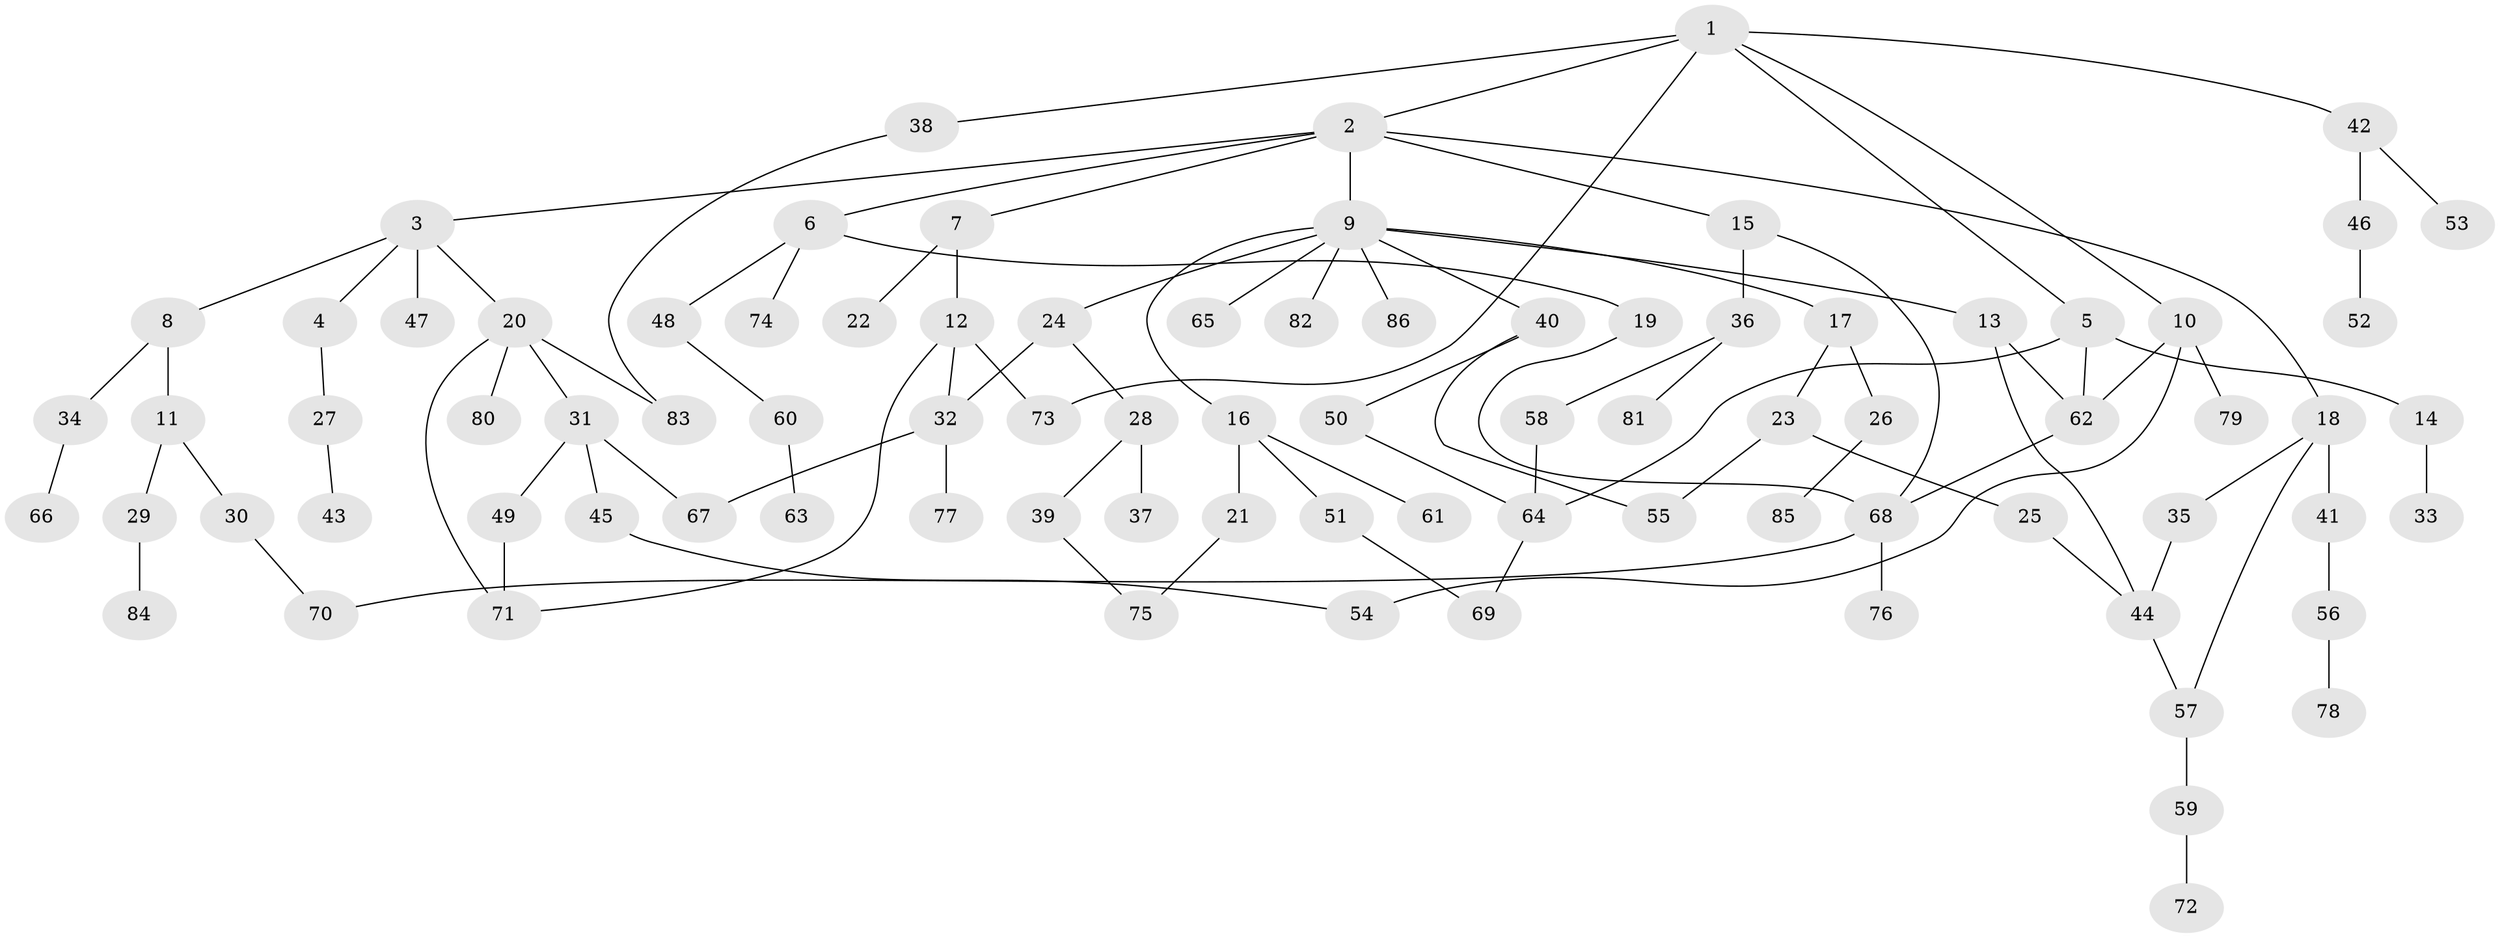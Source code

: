 // original degree distribution, {6: 0.014084507042253521, 7: 0.007042253521126761, 5: 0.056338028169014086, 2: 0.323943661971831, 4: 0.07746478873239436, 3: 0.1619718309859155, 10: 0.007042253521126761, 1: 0.352112676056338}
// Generated by graph-tools (version 1.1) at 2025/49/03/04/25 22:49:07]
// undirected, 86 vertices, 105 edges
graph export_dot {
  node [color=gray90,style=filled];
  1;
  2;
  3;
  4;
  5;
  6;
  7;
  8;
  9;
  10;
  11;
  12;
  13;
  14;
  15;
  16;
  17;
  18;
  19;
  20;
  21;
  22;
  23;
  24;
  25;
  26;
  27;
  28;
  29;
  30;
  31;
  32;
  33;
  34;
  35;
  36;
  37;
  38;
  39;
  40;
  41;
  42;
  43;
  44;
  45;
  46;
  47;
  48;
  49;
  50;
  51;
  52;
  53;
  54;
  55;
  56;
  57;
  58;
  59;
  60;
  61;
  62;
  63;
  64;
  65;
  66;
  67;
  68;
  69;
  70;
  71;
  72;
  73;
  74;
  75;
  76;
  77;
  78;
  79;
  80;
  81;
  82;
  83;
  84;
  85;
  86;
  1 -- 2 [weight=1.0];
  1 -- 5 [weight=1.0];
  1 -- 10 [weight=1.0];
  1 -- 38 [weight=1.0];
  1 -- 42 [weight=1.0];
  1 -- 73 [weight=1.0];
  2 -- 3 [weight=1.0];
  2 -- 6 [weight=1.0];
  2 -- 7 [weight=1.0];
  2 -- 9 [weight=1.0];
  2 -- 15 [weight=1.0];
  2 -- 18 [weight=1.0];
  3 -- 4 [weight=1.0];
  3 -- 8 [weight=1.0];
  3 -- 20 [weight=1.0];
  3 -- 47 [weight=1.0];
  4 -- 27 [weight=1.0];
  5 -- 14 [weight=1.0];
  5 -- 62 [weight=2.0];
  5 -- 64 [weight=1.0];
  6 -- 19 [weight=1.0];
  6 -- 48 [weight=1.0];
  6 -- 74 [weight=1.0];
  7 -- 12 [weight=1.0];
  7 -- 22 [weight=1.0];
  8 -- 11 [weight=1.0];
  8 -- 34 [weight=1.0];
  9 -- 13 [weight=1.0];
  9 -- 16 [weight=1.0];
  9 -- 17 [weight=1.0];
  9 -- 24 [weight=1.0];
  9 -- 40 [weight=1.0];
  9 -- 65 [weight=1.0];
  9 -- 82 [weight=1.0];
  9 -- 86 [weight=1.0];
  10 -- 54 [weight=1.0];
  10 -- 62 [weight=1.0];
  10 -- 79 [weight=1.0];
  11 -- 29 [weight=1.0];
  11 -- 30 [weight=1.0];
  12 -- 32 [weight=1.0];
  12 -- 71 [weight=1.0];
  12 -- 73 [weight=1.0];
  13 -- 44 [weight=1.0];
  13 -- 62 [weight=1.0];
  14 -- 33 [weight=1.0];
  15 -- 36 [weight=1.0];
  15 -- 68 [weight=1.0];
  16 -- 21 [weight=1.0];
  16 -- 51 [weight=1.0];
  16 -- 61 [weight=1.0];
  17 -- 23 [weight=1.0];
  17 -- 26 [weight=1.0];
  18 -- 35 [weight=1.0];
  18 -- 41 [weight=1.0];
  18 -- 57 [weight=1.0];
  19 -- 68 [weight=1.0];
  20 -- 31 [weight=1.0];
  20 -- 71 [weight=1.0];
  20 -- 80 [weight=1.0];
  20 -- 83 [weight=1.0];
  21 -- 75 [weight=1.0];
  23 -- 25 [weight=1.0];
  23 -- 55 [weight=1.0];
  24 -- 28 [weight=1.0];
  24 -- 32 [weight=1.0];
  25 -- 44 [weight=1.0];
  26 -- 85 [weight=1.0];
  27 -- 43 [weight=1.0];
  28 -- 37 [weight=1.0];
  28 -- 39 [weight=1.0];
  29 -- 84 [weight=1.0];
  30 -- 70 [weight=1.0];
  31 -- 45 [weight=1.0];
  31 -- 49 [weight=3.0];
  31 -- 67 [weight=1.0];
  32 -- 67 [weight=1.0];
  32 -- 77 [weight=1.0];
  34 -- 66 [weight=1.0];
  35 -- 44 [weight=1.0];
  36 -- 58 [weight=1.0];
  36 -- 81 [weight=1.0];
  38 -- 83 [weight=1.0];
  39 -- 75 [weight=1.0];
  40 -- 50 [weight=1.0];
  40 -- 55 [weight=1.0];
  41 -- 56 [weight=1.0];
  42 -- 46 [weight=1.0];
  42 -- 53 [weight=1.0];
  44 -- 57 [weight=1.0];
  45 -- 54 [weight=1.0];
  46 -- 52 [weight=1.0];
  48 -- 60 [weight=1.0];
  49 -- 71 [weight=1.0];
  50 -- 64 [weight=1.0];
  51 -- 69 [weight=1.0];
  56 -- 78 [weight=1.0];
  57 -- 59 [weight=1.0];
  58 -- 64 [weight=1.0];
  59 -- 72 [weight=1.0];
  60 -- 63 [weight=1.0];
  62 -- 68 [weight=1.0];
  64 -- 69 [weight=1.0];
  68 -- 70 [weight=1.0];
  68 -- 76 [weight=1.0];
}
